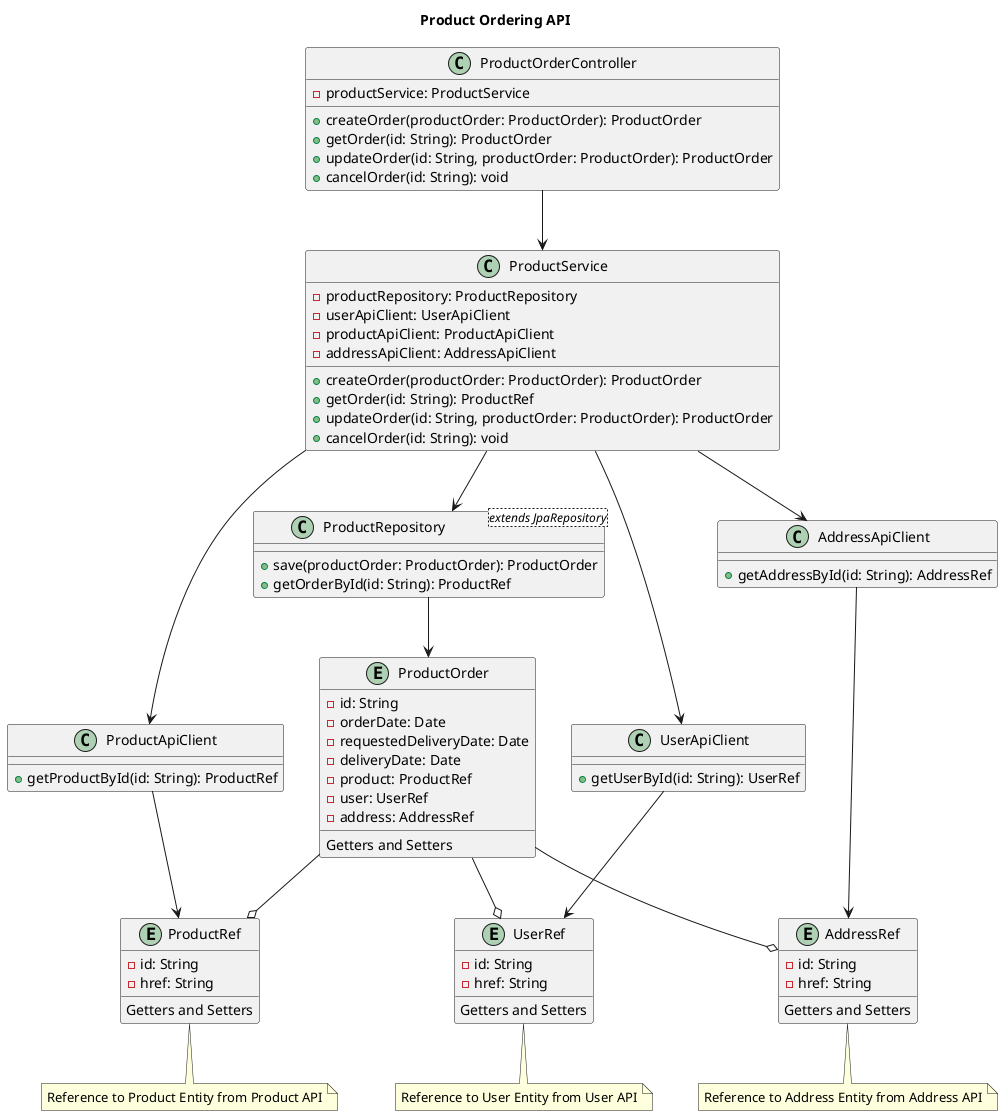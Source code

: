 @startuml

!$productOrderEntity = "ProductOrder"
!$userEntity  = "UserRef"
!$productEntity = "ProductRef"
!$addressEntity = "AddressRef"
!$productService = "ProductService"

title Product Ordering API

entity $productOrderEntity {
    - id: String
    - orderDate: Date
    - requestedDeliveryDate: Date
    - deliveryDate: Date
    - product: $productEntity
    - user: $userEntity
    - address: $addressEntity
    __
    Getters and Setters
}

entity  $productEntity {
    - id: String
    - href: String
    __
    Getters and Setters
}

entity $addressEntity {
    - id: String
    - href: String
    __
    Getters and Setters
}

entity $userEntity {
    - id: String
    - href: String
    __
    Getters and Setters
}


note bottom of $userEntity: Reference to User Entity from User API
note bottom of $productEntity: Reference to Product Entity from Product API
note bottom of $addressEntity: Reference to Address Entity from Address API

$productOrderEntity --o $productEntity
$productOrderEntity --o $userEntity
$productOrderEntity --o $addressEntity

class ProductOrderController {
    - productService: $productService
    + createOrder(productOrder: $productOrderEntity): $productOrderEntity
    + getOrder(id: String): $productOrderEntity
    + updateOrder(id: String, productOrder: $productOrderEntity): $productOrderEntity
    + cancelOrder(id: String): void
}

class $productService {
    - productRepository: ProductRepository
    - userApiClient: UserApiClient
    - productApiClient: ProductApiClient
    - addressApiClient: AddressApiClient
    + createOrder(productOrder: $productOrderEntity): $productOrderEntity
    + getOrder(id: String): $productEntity
    + updateOrder(id: String, productOrder: $productOrderEntity): $productOrderEntity
    + cancelOrder(id: String): void
}

class ProductRepository<extends JpaRepository> {
    + save(productOrder: $productOrderEntity): $productOrderEntity
    + getOrderById(id: String): $productEntity
}

class UserApiClient {
    + getUserById(id: String): $userEntity
}

class ProductApiClient {
    + getProductById(id: String): $productEntity
}

class AddressApiClient {
    + getAddressById(id: String): $addressEntity
}

ProductOrderController --> $productService
$productService --> ProductRepository
$productService --> UserApiClient
$productService --> ProductApiClient
$productService --> AddressApiClient

ProductRepository --> $productOrderEntity
UserApiClient --> $userEntity
ProductApiClient --> $productEntity
AddressApiClient --> $addressEntity

@enduml